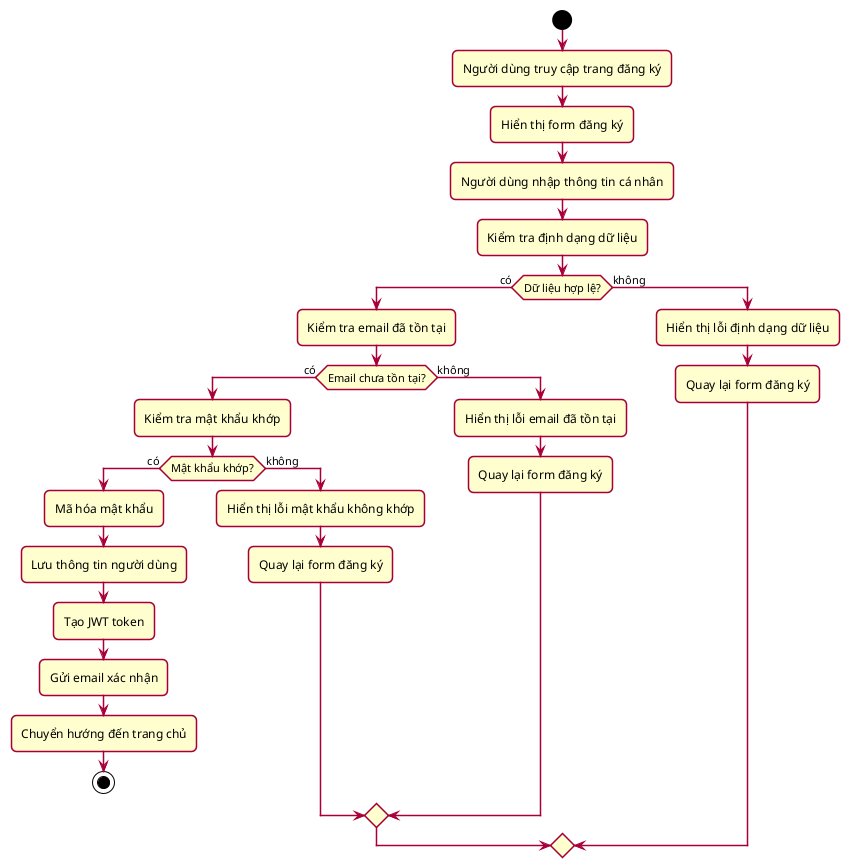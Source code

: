 @startuml Register Use Case Flows

skin rose 
skinparam actorStyle awesome
skinparam roundcorner 10
skinparam shadowing false

' Basic Flow
start
:Người dùng truy cập trang đăng ký;
:Hiển thị form đăng ký;
:Người dùng nhập thông tin cá nhân;
:Kiểm tra định dạng dữ liệu;
if (Dữ liệu hợp lệ?) then (có)
    :Kiểm tra email đã tồn tại;
    if (Email chưa tồn tại?) then (có)
        :Kiểm tra mật khẩu khớp;
        if (Mật khẩu khớp?) then (có)
            :Mã hóa mật khẩu;
            :Lưu thông tin người dùng;
            :Tạo JWT token;
            :Gửi email xác nhận;
            :Chuyển hướng đến trang chủ;
            stop
        else (không)
            :Hiển thị lỗi mật khẩu không khớp;
            :Quay lại form đăng ký;
        endif
    else (không)
        :Hiển thị lỗi email đã tồn tại;
        :Quay lại form đăng ký;
    endif
else (không)
    :Hiển thị lỗi định dạng dữ liệu;
    :Quay lại form đăng ký;
endif


@enduml 
